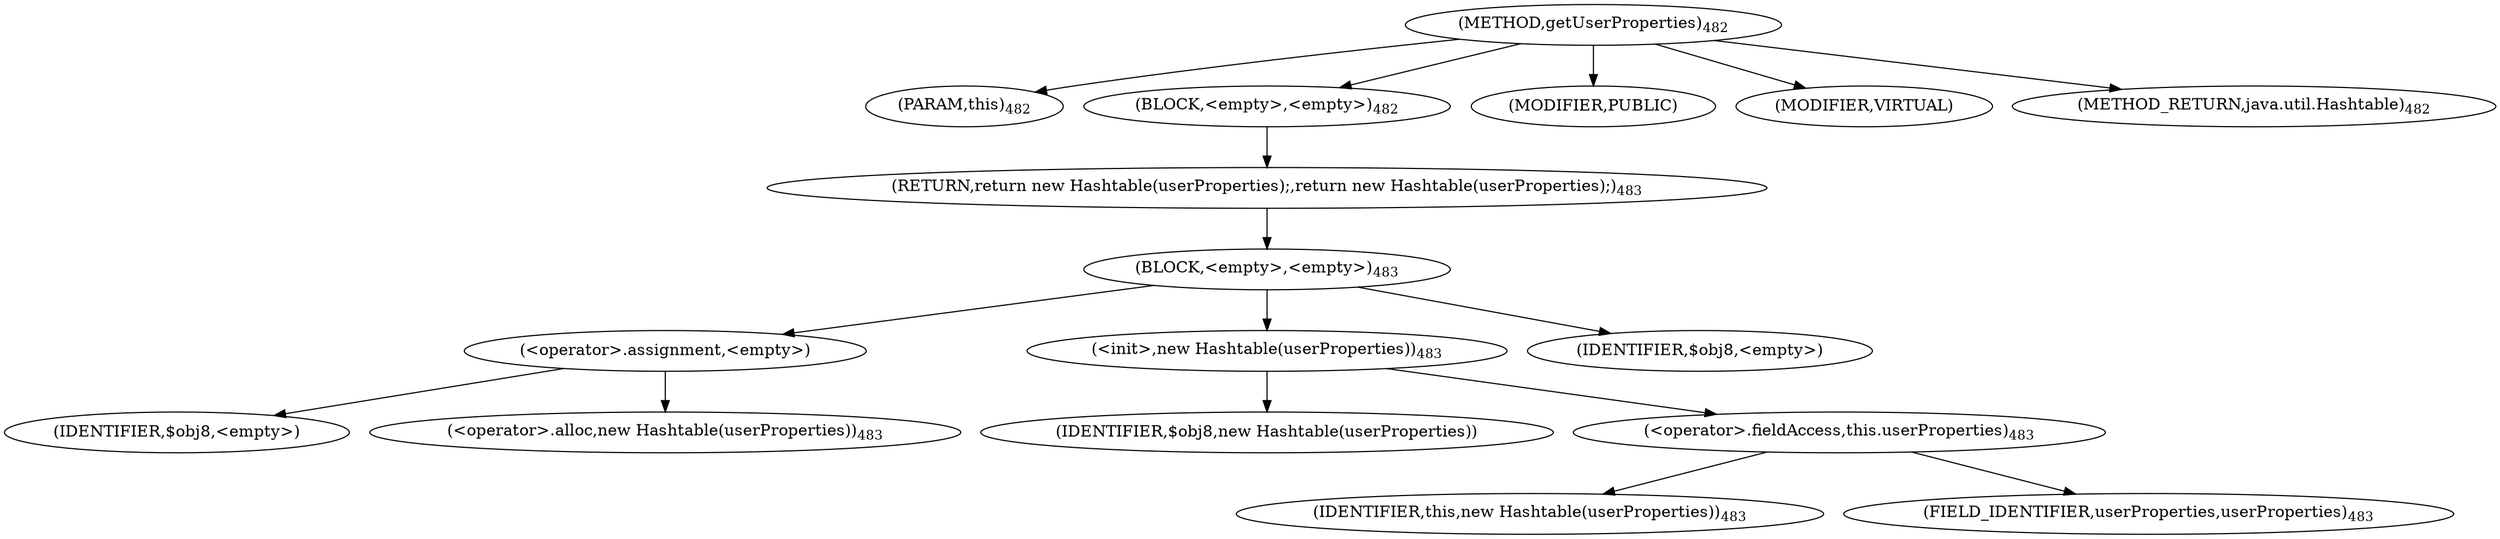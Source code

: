 digraph "getUserProperties" {  
"773" [label = <(METHOD,getUserProperties)<SUB>482</SUB>> ]
"774" [label = <(PARAM,this)<SUB>482</SUB>> ]
"775" [label = <(BLOCK,&lt;empty&gt;,&lt;empty&gt;)<SUB>482</SUB>> ]
"776" [label = <(RETURN,return new Hashtable(userProperties);,return new Hashtable(userProperties);)<SUB>483</SUB>> ]
"777" [label = <(BLOCK,&lt;empty&gt;,&lt;empty&gt;)<SUB>483</SUB>> ]
"778" [label = <(&lt;operator&gt;.assignment,&lt;empty&gt;)> ]
"779" [label = <(IDENTIFIER,$obj8,&lt;empty&gt;)> ]
"780" [label = <(&lt;operator&gt;.alloc,new Hashtable(userProperties))<SUB>483</SUB>> ]
"781" [label = <(&lt;init&gt;,new Hashtable(userProperties))<SUB>483</SUB>> ]
"782" [label = <(IDENTIFIER,$obj8,new Hashtable(userProperties))> ]
"783" [label = <(&lt;operator&gt;.fieldAccess,this.userProperties)<SUB>483</SUB>> ]
"784" [label = <(IDENTIFIER,this,new Hashtable(userProperties))<SUB>483</SUB>> ]
"785" [label = <(FIELD_IDENTIFIER,userProperties,userProperties)<SUB>483</SUB>> ]
"786" [label = <(IDENTIFIER,$obj8,&lt;empty&gt;)> ]
"787" [label = <(MODIFIER,PUBLIC)> ]
"788" [label = <(MODIFIER,VIRTUAL)> ]
"789" [label = <(METHOD_RETURN,java.util.Hashtable)<SUB>482</SUB>> ]
  "773" -> "774" 
  "773" -> "775" 
  "773" -> "787" 
  "773" -> "788" 
  "773" -> "789" 
  "775" -> "776" 
  "776" -> "777" 
  "777" -> "778" 
  "777" -> "781" 
  "777" -> "786" 
  "778" -> "779" 
  "778" -> "780" 
  "781" -> "782" 
  "781" -> "783" 
  "783" -> "784" 
  "783" -> "785" 
}
